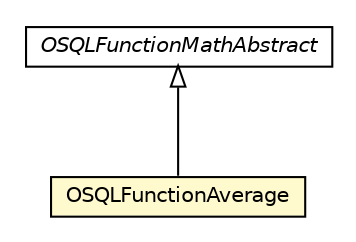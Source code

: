 #!/usr/local/bin/dot
#
# Class diagram 
# Generated by UMLGraph version R5_6-24-gf6e263 (http://www.umlgraph.org/)
#

digraph G {
	edge [fontname="Helvetica",fontsize=10,labelfontname="Helvetica",labelfontsize=10];
	node [fontname="Helvetica",fontsize=10,shape=plaintext];
	nodesep=0.25;
	ranksep=0.5;
	// com.orientechnologies.orient.core.sql.functions.math.OSQLFunctionMathAbstract
	c6062302 [label=<<table title="com.orientechnologies.orient.core.sql.functions.math.OSQLFunctionMathAbstract" border="0" cellborder="1" cellspacing="0" cellpadding="2" port="p" href="./OSQLFunctionMathAbstract.html">
		<tr><td><table border="0" cellspacing="0" cellpadding="1">
<tr><td align="center" balign="center"><font face="Helvetica-Oblique"> OSQLFunctionMathAbstract </font></td></tr>
		</table></td></tr>
		</table>>, URL="./OSQLFunctionMathAbstract.html", fontname="Helvetica", fontcolor="black", fontsize=10.0];
	// com.orientechnologies.orient.core.sql.functions.math.OSQLFunctionAverage
	c6062305 [label=<<table title="com.orientechnologies.orient.core.sql.functions.math.OSQLFunctionAverage" border="0" cellborder="1" cellspacing="0" cellpadding="2" port="p" bgcolor="lemonChiffon" href="./OSQLFunctionAverage.html">
		<tr><td><table border="0" cellspacing="0" cellpadding="1">
<tr><td align="center" balign="center"> OSQLFunctionAverage </td></tr>
		</table></td></tr>
		</table>>, URL="./OSQLFunctionAverage.html", fontname="Helvetica", fontcolor="black", fontsize=10.0];
	//com.orientechnologies.orient.core.sql.functions.math.OSQLFunctionAverage extends com.orientechnologies.orient.core.sql.functions.math.OSQLFunctionMathAbstract
	c6062302:p -> c6062305:p [dir=back,arrowtail=empty];
}

